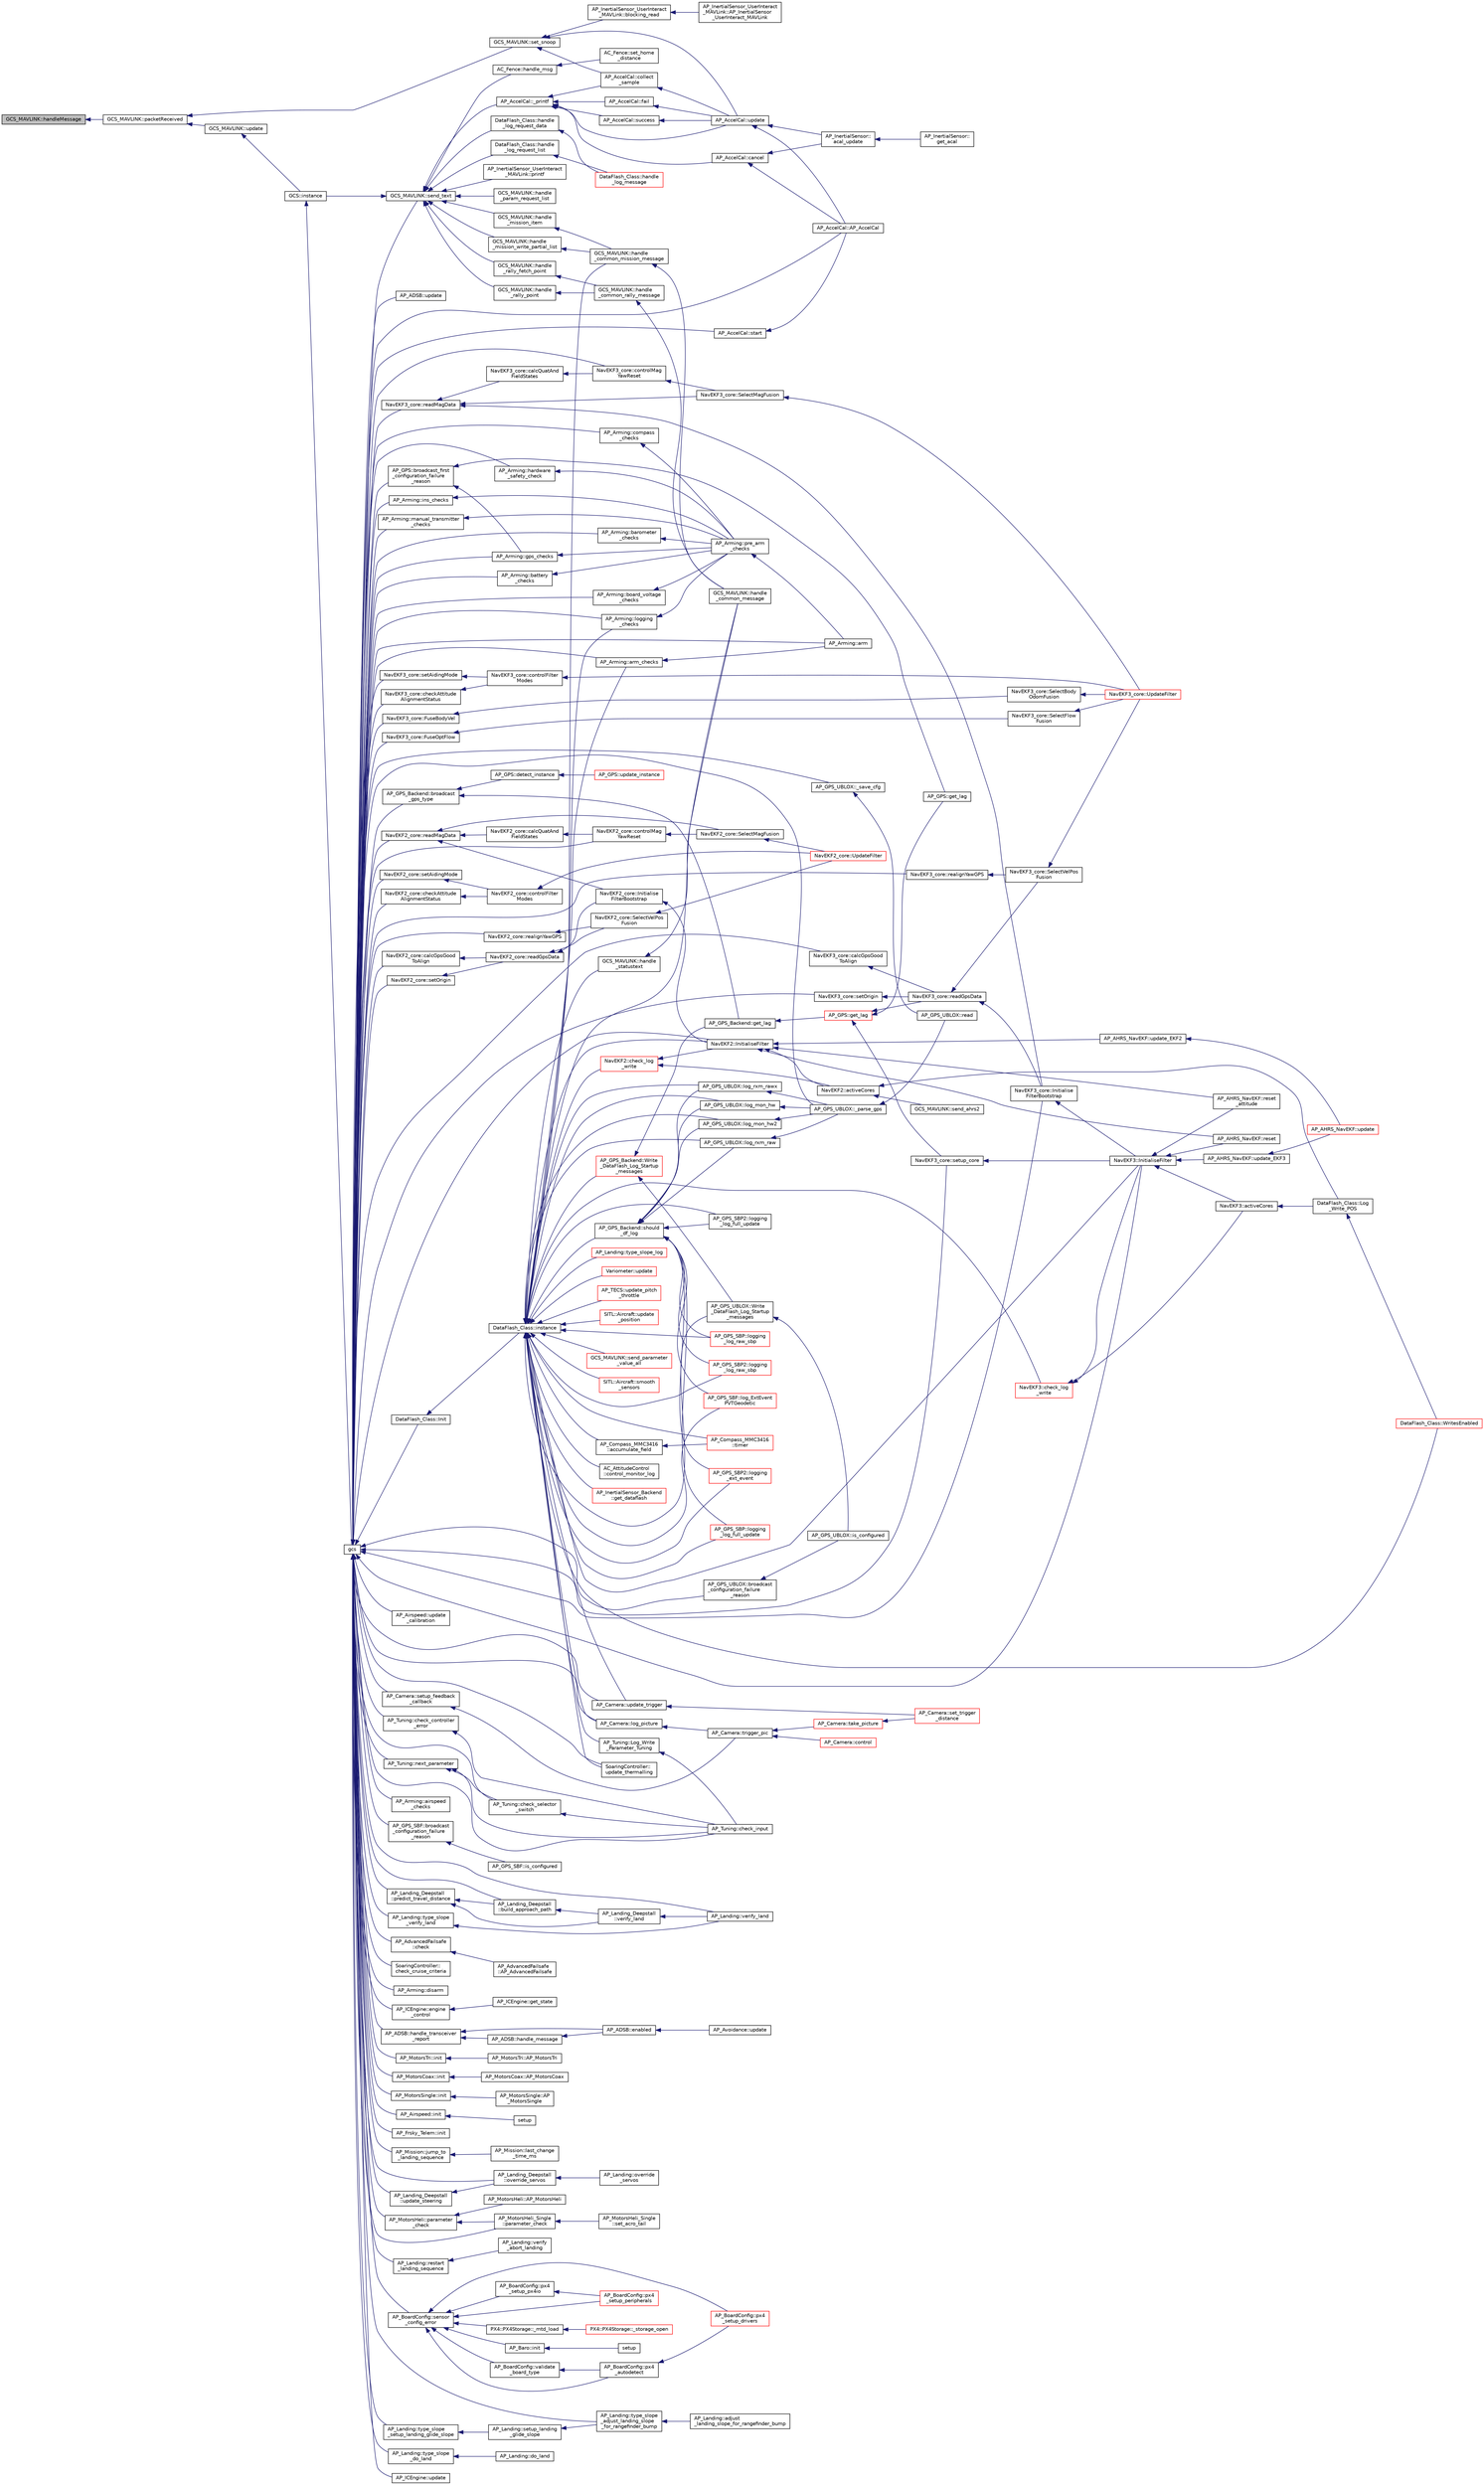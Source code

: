 digraph "GCS_MAVLINK::handleMessage"
{
 // INTERACTIVE_SVG=YES
  edge [fontname="Helvetica",fontsize="10",labelfontname="Helvetica",labelfontsize="10"];
  node [fontname="Helvetica",fontsize="10",shape=record];
  rankdir="LR";
  Node1 [label="GCS_MAVLINK::handleMessage",height=0.2,width=0.4,color="black", fillcolor="grey75", style="filled", fontcolor="black"];
  Node1 -> Node2 [dir="back",color="midnightblue",fontsize="10",style="solid",fontname="Helvetica"];
  Node2 [label="GCS_MAVLINK::packetReceived",height=0.2,width=0.4,color="black", fillcolor="white", style="filled",URL="$structGCS__MAVLINK.html#aabf8eb6ddc5987a67d80ba3100531b25"];
  Node2 -> Node3 [dir="back",color="midnightblue",fontsize="10",style="solid",fontname="Helvetica"];
  Node3 [label="GCS_MAVLINK::set_snoop",height=0.2,width=0.4,color="black", fillcolor="white", style="filled",URL="$structGCS__MAVLINK.html#a34892e32f5d039c3b977b3798d959645"];
  Node3 -> Node4 [dir="back",color="midnightblue",fontsize="10",style="solid",fontname="Helvetica"];
  Node4 [label="AP_AccelCal::update",height=0.2,width=0.4,color="black", fillcolor="white", style="filled",URL="$classAP__AccelCal.html#a5a2c8a471866eff24b340cc9680f9868"];
  Node4 -> Node5 [dir="back",color="midnightblue",fontsize="10",style="solid",fontname="Helvetica"];
  Node5 [label="AP_InertialSensor::\lacal_update",height=0.2,width=0.4,color="black", fillcolor="white", style="filled",URL="$classAP__InertialSensor.html#a9ca5d711a97f4c33fe6a7c31b1329761"];
  Node5 -> Node6 [dir="back",color="midnightblue",fontsize="10",style="solid",fontname="Helvetica"];
  Node6 [label="AP_InertialSensor::\lget_acal",height=0.2,width=0.4,color="black", fillcolor="white", style="filled",URL="$classAP__InertialSensor.html#ab7992b2d70b268a86ad4354531ae464d"];
  Node4 -> Node7 [dir="back",color="midnightblue",fontsize="10",style="solid",fontname="Helvetica"];
  Node7 [label="AP_AccelCal::AP_AccelCal",height=0.2,width=0.4,color="black", fillcolor="white", style="filled",URL="$classAP__AccelCal.html#a04edd404ef14de6e6106e02f3746afeb"];
  Node3 -> Node8 [dir="back",color="midnightblue",fontsize="10",style="solid",fontname="Helvetica"];
  Node8 [label="AP_AccelCal::collect\l_sample",height=0.2,width=0.4,color="black", fillcolor="white", style="filled",URL="$classAP__AccelCal.html#a82a377b367cf5ce28a8631005cfabb7f"];
  Node8 -> Node4 [dir="back",color="midnightblue",fontsize="10",style="solid",fontname="Helvetica"];
  Node3 -> Node9 [dir="back",color="midnightblue",fontsize="10",style="solid",fontname="Helvetica"];
  Node9 [label="AP_InertialSensor_UserInteract\l_MAVLink::blocking_read",height=0.2,width=0.4,color="black", fillcolor="white", style="filled",URL="$classAP__InertialSensor__UserInteract__MAVLink.html#a48aca70929432691988f04da6a6797e9"];
  Node9 -> Node10 [dir="back",color="midnightblue",fontsize="10",style="solid",fontname="Helvetica"];
  Node10 [label="AP_InertialSensor_UserInteract\l_MAVLink::AP_InertialSensor\l_UserInteract_MAVLink",height=0.2,width=0.4,color="black", fillcolor="white", style="filled",URL="$classAP__InertialSensor__UserInteract__MAVLink.html#ae235eeabe02f29f04a8876cbb1a10161"];
  Node2 -> Node11 [dir="back",color="midnightblue",fontsize="10",style="solid",fontname="Helvetica"];
  Node11 [label="GCS_MAVLINK::update",height=0.2,width=0.4,color="black", fillcolor="white", style="filled",URL="$structGCS__MAVLINK.html#aafd0957768c4f81022b1f173c561b42d"];
  Node11 -> Node12 [dir="back",color="midnightblue",fontsize="10",style="solid",fontname="Helvetica"];
  Node12 [label="GCS::instance",height=0.2,width=0.4,color="black", fillcolor="white", style="filled",URL="$classGCS.html#ae4cc34bdfabd2de4587d3553e6b4582d"];
  Node12 -> Node13 [dir="back",color="midnightblue",fontsize="10",style="solid",fontname="Helvetica"];
  Node13 [label="gcs",height=0.2,width=0.4,color="black", fillcolor="white", style="filled",URL="$GCS__Common_8cpp.html#a1d3cc361b864ddf64a44c12ab3bd044e"];
  Node13 -> Node14 [dir="back",color="midnightblue",fontsize="10",style="solid",fontname="Helvetica"];
  Node14 [label="AP_GPS_UBLOX::_parse_gps",height=0.2,width=0.4,color="black", fillcolor="white", style="filled",URL="$classAP__GPS__UBLOX.html#a16ae8ab4b0babfbc2245beb0a438ec33"];
  Node14 -> Node15 [dir="back",color="midnightblue",fontsize="10",style="solid",fontname="Helvetica"];
  Node15 [label="AP_GPS_UBLOX::read",height=0.2,width=0.4,color="black", fillcolor="white", style="filled",URL="$classAP__GPS__UBLOX.html#a09825f5ca37ee9bdb5e0939a4073a84e"];
  Node13 -> Node16 [dir="back",color="midnightblue",fontsize="10",style="solid",fontname="Helvetica"];
  Node16 [label="AP_GPS_UBLOX::_save_cfg",height=0.2,width=0.4,color="black", fillcolor="white", style="filled",URL="$classAP__GPS__UBLOX.html#a735f714c51ff36ab8e5fa4cf266627ab"];
  Node16 -> Node15 [dir="back",color="midnightblue",fontsize="10",style="solid",fontname="Helvetica"];
  Node13 -> Node17 [dir="back",color="midnightblue",fontsize="10",style="solid",fontname="Helvetica"];
  Node17 [label="AP_Arming::airspeed\l_checks",height=0.2,width=0.4,color="black", fillcolor="white", style="filled",URL="$classAP__Arming.html#a2b7ca6e3c7517feca088b28d45f2fc61"];
  Node13 -> Node7 [dir="back",color="midnightblue",fontsize="10",style="solid",fontname="Helvetica"];
  Node13 -> Node18 [dir="back",color="midnightblue",fontsize="10",style="solid",fontname="Helvetica"];
  Node18 [label="AP_Arming::arm",height=0.2,width=0.4,color="black", fillcolor="white", style="filled",URL="$classAP__Arming.html#a47b859d9929a736df2f08a1cad03efcb"];
  Node13 -> Node19 [dir="back",color="midnightblue",fontsize="10",style="solid",fontname="Helvetica"];
  Node19 [label="AP_Arming::arm_checks",height=0.2,width=0.4,color="black", fillcolor="white", style="filled",URL="$classAP__Arming.html#ab2f0095af9b74996b11006d85fc137ed"];
  Node19 -> Node18 [dir="back",color="midnightblue",fontsize="10",style="solid",fontname="Helvetica"];
  Node13 -> Node20 [dir="back",color="midnightblue",fontsize="10",style="solid",fontname="Helvetica"];
  Node20 [label="AP_Arming::barometer\l_checks",height=0.2,width=0.4,color="black", fillcolor="white", style="filled",URL="$classAP__Arming.html#af6f4e5ed936ada30378367cda0ad7710"];
  Node20 -> Node21 [dir="back",color="midnightblue",fontsize="10",style="solid",fontname="Helvetica"];
  Node21 [label="AP_Arming::pre_arm\l_checks",height=0.2,width=0.4,color="black", fillcolor="white", style="filled",URL="$classAP__Arming.html#a73c03baf7f22b7124a2ac9e9286a850a"];
  Node21 -> Node18 [dir="back",color="midnightblue",fontsize="10",style="solid",fontname="Helvetica"];
  Node13 -> Node22 [dir="back",color="midnightblue",fontsize="10",style="solid",fontname="Helvetica"];
  Node22 [label="AP_Arming::battery\l_checks",height=0.2,width=0.4,color="black", fillcolor="white", style="filled",URL="$classAP__Arming.html#a03bd378dc54cf6f8624cac6c2e59aa79"];
  Node22 -> Node21 [dir="back",color="midnightblue",fontsize="10",style="solid",fontname="Helvetica"];
  Node13 -> Node23 [dir="back",color="midnightblue",fontsize="10",style="solid",fontname="Helvetica"];
  Node23 [label="AP_Arming::board_voltage\l_checks",height=0.2,width=0.4,color="black", fillcolor="white", style="filled",URL="$classAP__Arming.html#a3a7732a0c5ed5b5ccbb97e72c2a6587c"];
  Node23 -> Node21 [dir="back",color="midnightblue",fontsize="10",style="solid",fontname="Helvetica"];
  Node13 -> Node24 [dir="back",color="midnightblue",fontsize="10",style="solid",fontname="Helvetica"];
  Node24 [label="AP_GPS_SBF::broadcast\l_configuration_failure\l_reason",height=0.2,width=0.4,color="black", fillcolor="white", style="filled",URL="$classAP__GPS__SBF.html#a3afd5ceacd87462981cc290fd3dcc66d"];
  Node24 -> Node25 [dir="back",color="midnightblue",fontsize="10",style="solid",fontname="Helvetica"];
  Node25 [label="AP_GPS_SBF::is_configured",height=0.2,width=0.4,color="black", fillcolor="white", style="filled",URL="$classAP__GPS__SBF.html#a6efa60b7831d8b60ebee050d2d37842d"];
  Node13 -> Node26 [dir="back",color="midnightblue",fontsize="10",style="solid",fontname="Helvetica"];
  Node26 [label="AP_GPS_UBLOX::broadcast\l_configuration_failure\l_reason",height=0.2,width=0.4,color="black", fillcolor="white", style="filled",URL="$classAP__GPS__UBLOX.html#a63fbd7a6bd3cac3ce3072a4713a0d1bc"];
  Node26 -> Node27 [dir="back",color="midnightblue",fontsize="10",style="solid",fontname="Helvetica"];
  Node27 [label="AP_GPS_UBLOX::is_configured",height=0.2,width=0.4,color="black", fillcolor="white", style="filled",URL="$classAP__GPS__UBLOX.html#a58f67b3059c4ba8892d12ae9139f077d"];
  Node13 -> Node28 [dir="back",color="midnightblue",fontsize="10",style="solid",fontname="Helvetica"];
  Node28 [label="AP_GPS::broadcast_first\l_configuration_failure\l_reason",height=0.2,width=0.4,color="black", fillcolor="white", style="filled",URL="$classAP__GPS.html#a04a660c6aeee0add4d4d6ebac74c2944"];
  Node28 -> Node29 [dir="back",color="midnightblue",fontsize="10",style="solid",fontname="Helvetica"];
  Node29 [label="AP_GPS::get_lag",height=0.2,width=0.4,color="black", fillcolor="white", style="filled",URL="$classAP__GPS.html#a6e74a89971cdb43f9d24e5dd9a36a090"];
  Node28 -> Node30 [dir="back",color="midnightblue",fontsize="10",style="solid",fontname="Helvetica"];
  Node30 [label="AP_Arming::gps_checks",height=0.2,width=0.4,color="black", fillcolor="white", style="filled",URL="$classAP__Arming.html#a3e31fe40e0d7d0e6befd2f82dd6b5a6d"];
  Node30 -> Node21 [dir="back",color="midnightblue",fontsize="10",style="solid",fontname="Helvetica"];
  Node13 -> Node31 [dir="back",color="midnightblue",fontsize="10",style="solid",fontname="Helvetica"];
  Node31 [label="AP_GPS_Backend::broadcast\l_gps_type",height=0.2,width=0.4,color="black", fillcolor="white", style="filled",URL="$classAP__GPS__Backend.html#ae08cc0de134fdba86c629c09dc5c8790"];
  Node31 -> Node32 [dir="back",color="midnightblue",fontsize="10",style="solid",fontname="Helvetica"];
  Node32 [label="AP_GPS::detect_instance",height=0.2,width=0.4,color="black", fillcolor="white", style="filled",URL="$classAP__GPS.html#a4bdd5c70ed358b4147a58c7d09f040dd"];
  Node32 -> Node33 [dir="back",color="midnightblue",fontsize="10",style="solid",fontname="Helvetica"];
  Node33 [label="AP_GPS::update_instance",height=0.2,width=0.4,color="red", fillcolor="white", style="filled",URL="$classAP__GPS.html#a83302e8b52e5d01ae67375b3542eb460"];
  Node31 -> Node34 [dir="back",color="midnightblue",fontsize="10",style="solid",fontname="Helvetica"];
  Node34 [label="AP_GPS_Backend::get_lag",height=0.2,width=0.4,color="black", fillcolor="white", style="filled",URL="$classAP__GPS__Backend.html#aef958d85d2717afc7b1e3af3eaf19291"];
  Node34 -> Node35 [dir="back",color="midnightblue",fontsize="10",style="solid",fontname="Helvetica"];
  Node35 [label="AP_GPS::get_lag",height=0.2,width=0.4,color="red", fillcolor="white", style="filled",URL="$classAP__GPS.html#a4a682466e84404be8ca6f66816fd56a5"];
  Node35 -> Node29 [dir="back",color="midnightblue",fontsize="10",style="solid",fontname="Helvetica"];
  Node35 -> Node36 [dir="back",color="midnightblue",fontsize="10",style="solid",fontname="Helvetica"];
  Node36 [label="NavEKF3_core::readGpsData",height=0.2,width=0.4,color="black", fillcolor="white", style="filled",URL="$classNavEKF3__core.html#ac8dc281034818e5fc9b2207daa2b7c3a"];
  Node36 -> Node37 [dir="back",color="midnightblue",fontsize="10",style="solid",fontname="Helvetica"];
  Node37 [label="NavEKF3_core::Initialise\lFilterBootstrap",height=0.2,width=0.4,color="black", fillcolor="white", style="filled",URL="$classNavEKF3__core.html#aae18ada44b1b7be0d45af03391ef961a"];
  Node37 -> Node38 [dir="back",color="midnightblue",fontsize="10",style="solid",fontname="Helvetica"];
  Node38 [label="NavEKF3::InitialiseFilter",height=0.2,width=0.4,color="black", fillcolor="white", style="filled",URL="$classNavEKF3.html#a07f064fa513fbb6e7188141904f3b5b5"];
  Node38 -> Node39 [dir="back",color="midnightblue",fontsize="10",style="solid",fontname="Helvetica"];
  Node39 [label="AP_AHRS_NavEKF::update_EKF3",height=0.2,width=0.4,color="black", fillcolor="white", style="filled",URL="$classAP__AHRS__NavEKF.html#a324160404f12959e955554f5aed26459"];
  Node39 -> Node40 [dir="back",color="midnightblue",fontsize="10",style="solid",fontname="Helvetica"];
  Node40 [label="AP_AHRS_NavEKF::update",height=0.2,width=0.4,color="red", fillcolor="white", style="filled",URL="$classAP__AHRS__NavEKF.html#ac8111979c5dc37a55b2c50818534ea52"];
  Node38 -> Node41 [dir="back",color="midnightblue",fontsize="10",style="solid",fontname="Helvetica"];
  Node41 [label="AP_AHRS_NavEKF::reset",height=0.2,width=0.4,color="black", fillcolor="white", style="filled",URL="$classAP__AHRS__NavEKF.html#a532ff0df024a4537e5a108c42ba405a7"];
  Node38 -> Node42 [dir="back",color="midnightblue",fontsize="10",style="solid",fontname="Helvetica"];
  Node42 [label="AP_AHRS_NavEKF::reset\l_attitude",height=0.2,width=0.4,color="black", fillcolor="white", style="filled",URL="$classAP__AHRS__NavEKF.html#a9bd3c7f1793a48cd0d736b19fbfaf19a"];
  Node38 -> Node43 [dir="back",color="midnightblue",fontsize="10",style="solid",fontname="Helvetica"];
  Node43 [label="NavEKF3::activeCores",height=0.2,width=0.4,color="black", fillcolor="white", style="filled",URL="$classNavEKF3.html#a3e1f50ad977a17222fcd7a6851b0f2ec"];
  Node43 -> Node44 [dir="back",color="midnightblue",fontsize="10",style="solid",fontname="Helvetica"];
  Node44 [label="DataFlash_Class::Log\l_Write_POS",height=0.2,width=0.4,color="black", fillcolor="white", style="filled",URL="$classDataFlash__Class.html#a46e58faaa53c44516433f6bb7bde4163"];
  Node44 -> Node45 [dir="back",color="midnightblue",fontsize="10",style="solid",fontname="Helvetica"];
  Node45 [label="DataFlash_Class::WritesEnabled",height=0.2,width=0.4,color="red", fillcolor="white", style="filled",URL="$classDataFlash__Class.html#a680528ccef337901407a125439e1f397"];
  Node36 -> Node46 [dir="back",color="midnightblue",fontsize="10",style="solid",fontname="Helvetica"];
  Node46 [label="NavEKF3_core::SelectVelPos\lFusion",height=0.2,width=0.4,color="black", fillcolor="white", style="filled",URL="$classNavEKF3__core.html#a8f4723dabc873f7112948a18b290fb01"];
  Node46 -> Node47 [dir="back",color="midnightblue",fontsize="10",style="solid",fontname="Helvetica"];
  Node47 [label="NavEKF3_core::UpdateFilter",height=0.2,width=0.4,color="red", fillcolor="white", style="filled",URL="$classNavEKF3__core.html#a2a7fae9e0bf2ce6fc2f9b3918dc168d3"];
  Node35 -> Node48 [dir="back",color="midnightblue",fontsize="10",style="solid",fontname="Helvetica"];
  Node48 [label="NavEKF3_core::setup_core",height=0.2,width=0.4,color="black", fillcolor="white", style="filled",URL="$classNavEKF3__core.html#a0b8f47e59f846a862b145edfaa9b7e99"];
  Node48 -> Node38 [dir="back",color="midnightblue",fontsize="10",style="solid",fontname="Helvetica"];
  Node13 -> Node49 [dir="back",color="midnightblue",fontsize="10",style="solid",fontname="Helvetica"];
  Node49 [label="AP_Landing_Deepstall\l::build_approach_path",height=0.2,width=0.4,color="black", fillcolor="white", style="filled",URL="$classAP__Landing__Deepstall.html#a4a72b071a83b10f686db40d93a9ddb7c"];
  Node49 -> Node50 [dir="back",color="midnightblue",fontsize="10",style="solid",fontname="Helvetica"];
  Node50 [label="AP_Landing_Deepstall\l::verify_land",height=0.2,width=0.4,color="black", fillcolor="white", style="filled",URL="$classAP__Landing__Deepstall.html#af3cde793ef57477c3468547de0a8a90f"];
  Node50 -> Node51 [dir="back",color="midnightblue",fontsize="10",style="solid",fontname="Helvetica"];
  Node51 [label="AP_Landing::verify_land",height=0.2,width=0.4,color="black", fillcolor="white", style="filled",URL="$classAP__Landing.html#afdbc34de818b9cb366336c23660fd495"];
  Node13 -> Node52 [dir="back",color="midnightblue",fontsize="10",style="solid",fontname="Helvetica"];
  Node52 [label="NavEKF2_core::calcGpsGood\lToAlign",height=0.2,width=0.4,color="black", fillcolor="white", style="filled",URL="$classNavEKF2__core.html#af17ad10645eedde6134e5988ed2b80b2"];
  Node52 -> Node53 [dir="back",color="midnightblue",fontsize="10",style="solid",fontname="Helvetica"];
  Node53 [label="NavEKF2_core::readGpsData",height=0.2,width=0.4,color="black", fillcolor="white", style="filled",URL="$classNavEKF2__core.html#ae325dba2deac733f1de41c5e7ee4f707"];
  Node53 -> Node54 [dir="back",color="midnightblue",fontsize="10",style="solid",fontname="Helvetica"];
  Node54 [label="NavEKF2_core::Initialise\lFilterBootstrap",height=0.2,width=0.4,color="black", fillcolor="white", style="filled",URL="$classNavEKF2__core.html#a4a06ae47c3edebdecd2b179a0567f00b"];
  Node54 -> Node55 [dir="back",color="midnightblue",fontsize="10",style="solid",fontname="Helvetica"];
  Node55 [label="NavEKF2::InitialiseFilter",height=0.2,width=0.4,color="black", fillcolor="white", style="filled",URL="$classNavEKF2.html#a9c447b8d84abf2dfc845ddbbbad46a2b"];
  Node55 -> Node56 [dir="back",color="midnightblue",fontsize="10",style="solid",fontname="Helvetica"];
  Node56 [label="AP_AHRS_NavEKF::update_EKF2",height=0.2,width=0.4,color="black", fillcolor="white", style="filled",URL="$classAP__AHRS__NavEKF.html#a0187c6d3d4348b002a204c05d3e94b07"];
  Node56 -> Node40 [dir="back",color="midnightblue",fontsize="10",style="solid",fontname="Helvetica"];
  Node55 -> Node41 [dir="back",color="midnightblue",fontsize="10",style="solid",fontname="Helvetica"];
  Node55 -> Node42 [dir="back",color="midnightblue",fontsize="10",style="solid",fontname="Helvetica"];
  Node55 -> Node57 [dir="back",color="midnightblue",fontsize="10",style="solid",fontname="Helvetica"];
  Node57 [label="NavEKF2::activeCores",height=0.2,width=0.4,color="black", fillcolor="white", style="filled",URL="$classNavEKF2.html#ab18af2714c15fcf190493c01e2a28c73"];
  Node57 -> Node44 [dir="back",color="midnightblue",fontsize="10",style="solid",fontname="Helvetica"];
  Node57 -> Node58 [dir="back",color="midnightblue",fontsize="10",style="solid",fontname="Helvetica"];
  Node58 [label="GCS_MAVLINK::send_ahrs2",height=0.2,width=0.4,color="black", fillcolor="white", style="filled",URL="$structGCS__MAVLINK.html#a558ba3447048b78cb9dde460053e2741"];
  Node53 -> Node59 [dir="back",color="midnightblue",fontsize="10",style="solid",fontname="Helvetica"];
  Node59 [label="NavEKF2_core::SelectVelPos\lFusion",height=0.2,width=0.4,color="black", fillcolor="white", style="filled",URL="$classNavEKF2__core.html#aff31047fa71772bca7ce574617ede0f6"];
  Node59 -> Node60 [dir="back",color="midnightblue",fontsize="10",style="solid",fontname="Helvetica"];
  Node60 [label="NavEKF2_core::UpdateFilter",height=0.2,width=0.4,color="red", fillcolor="white", style="filled",URL="$classNavEKF2__core.html#a5f5c815cbd5ebba30d731f89f87726c3"];
  Node13 -> Node61 [dir="back",color="midnightblue",fontsize="10",style="solid",fontname="Helvetica"];
  Node61 [label="NavEKF3_core::calcGpsGood\lToAlign",height=0.2,width=0.4,color="black", fillcolor="white", style="filled",URL="$classNavEKF3__core.html#ab712c6228fff3e0413b5bf039755ccaf"];
  Node61 -> Node36 [dir="back",color="midnightblue",fontsize="10",style="solid",fontname="Helvetica"];
  Node13 -> Node62 [dir="back",color="midnightblue",fontsize="10",style="solid",fontname="Helvetica"];
  Node62 [label="AP_AdvancedFailsafe\l::check",height=0.2,width=0.4,color="black", fillcolor="white", style="filled",URL="$classAP__AdvancedFailsafe.html#a017a878d56457eea9bd9a59c07b92190"];
  Node62 -> Node63 [dir="back",color="midnightblue",fontsize="10",style="solid",fontname="Helvetica"];
  Node63 [label="AP_AdvancedFailsafe\l::AP_AdvancedFailsafe",height=0.2,width=0.4,color="black", fillcolor="white", style="filled",URL="$classAP__AdvancedFailsafe.html#a39be1f9cf2fd71b852e60314e24a5014"];
  Node13 -> Node64 [dir="back",color="midnightblue",fontsize="10",style="solid",fontname="Helvetica"];
  Node64 [label="AP_Tuning::check_controller\l_error",height=0.2,width=0.4,color="black", fillcolor="white", style="filled",URL="$classAP__Tuning.html#a2edf7f8bc74c25be438ec7ceacbe9267"];
  Node64 -> Node65 [dir="back",color="midnightblue",fontsize="10",style="solid",fontname="Helvetica"];
  Node65 [label="AP_Tuning::check_input",height=0.2,width=0.4,color="black", fillcolor="white", style="filled",URL="$classAP__Tuning.html#a26bf8c5e3711e547ce95654ca285fecb"];
  Node13 -> Node66 [dir="back",color="midnightblue",fontsize="10",style="solid",fontname="Helvetica"];
  Node66 [label="SoaringController::\lcheck_cruise_criteria",height=0.2,width=0.4,color="black", fillcolor="white", style="filled",URL="$classSoaringController.html#a67d3126fd2b67b567a8aac3998948170"];
  Node13 -> Node65 [dir="back",color="midnightblue",fontsize="10",style="solid",fontname="Helvetica"];
  Node13 -> Node67 [dir="back",color="midnightblue",fontsize="10",style="solid",fontname="Helvetica"];
  Node67 [label="AP_Tuning::check_selector\l_switch",height=0.2,width=0.4,color="black", fillcolor="white", style="filled",URL="$classAP__Tuning.html#a2c322bf5acb10cb09aee89436abf4e04"];
  Node67 -> Node65 [dir="back",color="midnightblue",fontsize="10",style="solid",fontname="Helvetica"];
  Node13 -> Node68 [dir="back",color="midnightblue",fontsize="10",style="solid",fontname="Helvetica"];
  Node68 [label="NavEKF2_core::checkAttitude\lAlignmentStatus",height=0.2,width=0.4,color="black", fillcolor="white", style="filled",URL="$classNavEKF2__core.html#aeae0381fbcdde23ea1a58f929d0aeafb"];
  Node68 -> Node69 [dir="back",color="midnightblue",fontsize="10",style="solid",fontname="Helvetica"];
  Node69 [label="NavEKF2_core::controlFilter\lModes",height=0.2,width=0.4,color="black", fillcolor="white", style="filled",URL="$classNavEKF2__core.html#a9c41b138c335540f4cc51c4b3fff9b9f"];
  Node69 -> Node60 [dir="back",color="midnightblue",fontsize="10",style="solid",fontname="Helvetica"];
  Node13 -> Node70 [dir="back",color="midnightblue",fontsize="10",style="solid",fontname="Helvetica"];
  Node70 [label="NavEKF3_core::checkAttitude\lAlignmentStatus",height=0.2,width=0.4,color="black", fillcolor="white", style="filled",URL="$classNavEKF3__core.html#a7ccaa712cd813dd23e6cb1a438be83ae"];
  Node70 -> Node71 [dir="back",color="midnightblue",fontsize="10",style="solid",fontname="Helvetica"];
  Node71 [label="NavEKF3_core::controlFilter\lModes",height=0.2,width=0.4,color="black", fillcolor="white", style="filled",URL="$classNavEKF3__core.html#a95c6e08d506573f77311f547a0d97fd2"];
  Node71 -> Node47 [dir="back",color="midnightblue",fontsize="10",style="solid",fontname="Helvetica"];
  Node13 -> Node72 [dir="back",color="midnightblue",fontsize="10",style="solid",fontname="Helvetica"];
  Node72 [label="AP_Arming::compass\l_checks",height=0.2,width=0.4,color="black", fillcolor="white", style="filled",URL="$classAP__Arming.html#a24332b3f5e2e233914bce12e69ae9564"];
  Node72 -> Node21 [dir="back",color="midnightblue",fontsize="10",style="solid",fontname="Helvetica"];
  Node13 -> Node73 [dir="back",color="midnightblue",fontsize="10",style="solid",fontname="Helvetica"];
  Node73 [label="NavEKF2_core::controlMag\lYawReset",height=0.2,width=0.4,color="black", fillcolor="white", style="filled",URL="$classNavEKF2__core.html#a3989e564224adfa26b0e32a5a03aca10"];
  Node73 -> Node74 [dir="back",color="midnightblue",fontsize="10",style="solid",fontname="Helvetica"];
  Node74 [label="NavEKF2_core::SelectMagFusion",height=0.2,width=0.4,color="black", fillcolor="white", style="filled",URL="$classNavEKF2__core.html#aa0f6cd840e93e0233f056c88ce45ef85"];
  Node74 -> Node60 [dir="back",color="midnightblue",fontsize="10",style="solid",fontname="Helvetica"];
  Node13 -> Node75 [dir="back",color="midnightblue",fontsize="10",style="solid",fontname="Helvetica"];
  Node75 [label="NavEKF3_core::controlMag\lYawReset",height=0.2,width=0.4,color="black", fillcolor="white", style="filled",URL="$classNavEKF3__core.html#ae050fc8e6c45d5134f8cba8dabc719e8"];
  Node75 -> Node76 [dir="back",color="midnightblue",fontsize="10",style="solid",fontname="Helvetica"];
  Node76 [label="NavEKF3_core::SelectMagFusion",height=0.2,width=0.4,color="black", fillcolor="white", style="filled",URL="$classNavEKF3__core.html#a800d407d377e6532d563c68cc3c731d8"];
  Node76 -> Node47 [dir="back",color="midnightblue",fontsize="10",style="solid",fontname="Helvetica"];
  Node13 -> Node77 [dir="back",color="midnightblue",fontsize="10",style="solid",fontname="Helvetica"];
  Node77 [label="AP_Arming::disarm",height=0.2,width=0.4,color="black", fillcolor="white", style="filled",URL="$classAP__Arming.html#a1cd502992feb63526f3e2942576d4c03"];
  Node13 -> Node78 [dir="back",color="midnightblue",fontsize="10",style="solid",fontname="Helvetica"];
  Node78 [label="AP_ICEngine::engine\l_control",height=0.2,width=0.4,color="black", fillcolor="white", style="filled",URL="$classAP__ICEngine.html#a7ff9bcb99673c2fdd18f017902759fdc"];
  Node78 -> Node79 [dir="back",color="midnightblue",fontsize="10",style="solid",fontname="Helvetica"];
  Node79 [label="AP_ICEngine::get_state",height=0.2,width=0.4,color="black", fillcolor="white", style="filled",URL="$classAP__ICEngine.html#a8f16fbca2b8c8ecd7b0c4b25e75b780c"];
  Node13 -> Node80 [dir="back",color="midnightblue",fontsize="10",style="solid",fontname="Helvetica"];
  Node80 [label="NavEKF3_core::FuseBodyVel",height=0.2,width=0.4,color="black", fillcolor="white", style="filled",URL="$classNavEKF3__core.html#ac3a112101b27d4efd4d9f9cb7904268f"];
  Node80 -> Node81 [dir="back",color="midnightblue",fontsize="10",style="solid",fontname="Helvetica"];
  Node81 [label="NavEKF3_core::SelectBody\lOdomFusion",height=0.2,width=0.4,color="black", fillcolor="white", style="filled",URL="$classNavEKF3__core.html#a3428bb1101c7d29ed20a768b39e234a1"];
  Node81 -> Node47 [dir="back",color="midnightblue",fontsize="10",style="solid",fontname="Helvetica"];
  Node13 -> Node82 [dir="back",color="midnightblue",fontsize="10",style="solid",fontname="Helvetica"];
  Node82 [label="NavEKF3_core::FuseOptFlow",height=0.2,width=0.4,color="black", fillcolor="white", style="filled",URL="$classNavEKF3__core.html#a54648c765fad2d34d1de4453beb07f01"];
  Node82 -> Node83 [dir="back",color="midnightblue",fontsize="10",style="solid",fontname="Helvetica"];
  Node83 [label="NavEKF3_core::SelectFlow\lFusion",height=0.2,width=0.4,color="black", fillcolor="white", style="filled",URL="$classNavEKF3__core.html#a39734940646764850a021495895c7beb"];
  Node83 -> Node47 [dir="back",color="midnightblue",fontsize="10",style="solid",fontname="Helvetica"];
  Node13 -> Node30 [dir="back",color="midnightblue",fontsize="10",style="solid",fontname="Helvetica"];
  Node13 -> Node84 [dir="back",color="midnightblue",fontsize="10",style="solid",fontname="Helvetica"];
  Node84 [label="AP_ADSB::handle_transceiver\l_report",height=0.2,width=0.4,color="black", fillcolor="white", style="filled",URL="$classAP__ADSB.html#a3e100c93ec641fc04cbf8b0472a482f2"];
  Node84 -> Node85 [dir="back",color="midnightblue",fontsize="10",style="solid",fontname="Helvetica"];
  Node85 [label="AP_ADSB::enabled",height=0.2,width=0.4,color="black", fillcolor="white", style="filled",URL="$classAP__ADSB.html#af26aa027b7f46c7bc4c6df02e2b383d8"];
  Node85 -> Node86 [dir="back",color="midnightblue",fontsize="10",style="solid",fontname="Helvetica"];
  Node86 [label="AP_Avoidance::update",height=0.2,width=0.4,color="black", fillcolor="white", style="filled",URL="$classAP__Avoidance.html#a37059296c298d5f6d9a5fb11bab4d329"];
  Node84 -> Node87 [dir="back",color="midnightblue",fontsize="10",style="solid",fontname="Helvetica"];
  Node87 [label="AP_ADSB::handle_message",height=0.2,width=0.4,color="black", fillcolor="white", style="filled",URL="$classAP__ADSB.html#add2ce2f5a7bb949117e97164712f814e"];
  Node87 -> Node85 [dir="back",color="midnightblue",fontsize="10",style="solid",fontname="Helvetica"];
  Node13 -> Node88 [dir="back",color="midnightblue",fontsize="10",style="solid",fontname="Helvetica"];
  Node88 [label="AP_Arming::hardware\l_safety_check",height=0.2,width=0.4,color="black", fillcolor="white", style="filled",URL="$classAP__Arming.html#a66dd88cc4605d1c91c655b2959274b5c"];
  Node88 -> Node21 [dir="back",color="midnightblue",fontsize="10",style="solid",fontname="Helvetica"];
  Node13 -> Node89 [dir="back",color="midnightblue",fontsize="10",style="solid",fontname="Helvetica"];
  Node89 [label="AP_MotorsTri::init",height=0.2,width=0.4,color="black", fillcolor="white", style="filled",URL="$classAP__MotorsTri.html#ab3d9289eccb10b59908b71f5d6deef12"];
  Node89 -> Node90 [dir="back",color="midnightblue",fontsize="10",style="solid",fontname="Helvetica"];
  Node90 [label="AP_MotorsTri::AP_MotorsTri",height=0.2,width=0.4,color="black", fillcolor="white", style="filled",URL="$classAP__MotorsTri.html#a282f48b7e788fbbe5ae835a00937cb02",tooltip="Constructor. "];
  Node13 -> Node91 [dir="back",color="midnightblue",fontsize="10",style="solid",fontname="Helvetica"];
  Node91 [label="AP_MotorsCoax::init",height=0.2,width=0.4,color="black", fillcolor="white", style="filled",URL="$classAP__MotorsCoax.html#a608e8b345514d5dc776e9127340c16ce"];
  Node91 -> Node92 [dir="back",color="midnightblue",fontsize="10",style="solid",fontname="Helvetica"];
  Node92 [label="AP_MotorsCoax::AP_MotorsCoax",height=0.2,width=0.4,color="black", fillcolor="white", style="filled",URL="$classAP__MotorsCoax.html#a9f2013067a9ad3699bad4bd7ec4fba55",tooltip="Constructor. "];
  Node13 -> Node93 [dir="back",color="midnightblue",fontsize="10",style="solid",fontname="Helvetica"];
  Node93 [label="AP_MotorsSingle::init",height=0.2,width=0.4,color="black", fillcolor="white", style="filled",URL="$classAP__MotorsSingle.html#a23f9e9dec626aa810d730065eabadbf3"];
  Node93 -> Node94 [dir="back",color="midnightblue",fontsize="10",style="solid",fontname="Helvetica"];
  Node94 [label="AP_MotorsSingle::AP\l_MotorsSingle",height=0.2,width=0.4,color="black", fillcolor="white", style="filled",URL="$classAP__MotorsSingle.html#a93eade83957680ac6f0b01fadc8fbbfa",tooltip="Constructor. "];
  Node13 -> Node95 [dir="back",color="midnightblue",fontsize="10",style="solid",fontname="Helvetica"];
  Node95 [label="AP_Airspeed::init",height=0.2,width=0.4,color="black", fillcolor="white", style="filled",URL="$classAP__Airspeed.html#a7499575104f24c6502e1148c353d9637"];
  Node95 -> Node96 [dir="back",color="midnightblue",fontsize="10",style="solid",fontname="Helvetica"];
  Node96 [label="setup",height=0.2,width=0.4,color="black", fillcolor="white", style="filled",URL="$Airspeed_8cpp.html#a4fc01d736fe50cf5b977f755b675f11d"];
  Node13 -> Node97 [dir="back",color="midnightblue",fontsize="10",style="solid",fontname="Helvetica"];
  Node97 [label="DataFlash_Class::Init",height=0.2,width=0.4,color="black", fillcolor="white", style="filled",URL="$classDataFlash__Class.html#aabebe7ff9db07e2890274fceaa81b063"];
  Node97 -> Node98 [dir="back",color="midnightblue",fontsize="10",style="solid",fontname="Helvetica"];
  Node98 [label="DataFlash_Class::instance",height=0.2,width=0.4,color="black", fillcolor="white", style="filled",URL="$classDataFlash__Class.html#af898b7f68e05b5d2a6eaf53d2c178983"];
  Node98 -> Node99 [dir="back",color="midnightblue",fontsize="10",style="solid",fontname="Helvetica"];
  Node99 [label="AP_Compass_MMC3416\l::accumulate_field",height=0.2,width=0.4,color="black", fillcolor="white", style="filled",URL="$classAP__Compass__MMC3416.html#aa81525e474696e469db55ad9712a1b4f"];
  Node99 -> Node100 [dir="back",color="midnightblue",fontsize="10",style="solid",fontname="Helvetica"];
  Node100 [label="AP_Compass_MMC3416\l::timer",height=0.2,width=0.4,color="red", fillcolor="white", style="filled",URL="$classAP__Compass__MMC3416.html#a8b5b61173af45f3892c51bbeda783190"];
  Node98 -> Node19 [dir="back",color="midnightblue",fontsize="10",style="solid",fontname="Helvetica"];
  Node98 -> Node101 [dir="back",color="midnightblue",fontsize="10",style="solid",fontname="Helvetica"];
  Node101 [label="NavEKF3::check_log\l_write",height=0.2,width=0.4,color="red", fillcolor="white", style="filled",URL="$classNavEKF3.html#afa5a1b626563d35ad95545e8f056214b"];
  Node101 -> Node38 [dir="back",color="midnightblue",fontsize="10",style="solid",fontname="Helvetica"];
  Node101 -> Node43 [dir="back",color="midnightblue",fontsize="10",style="solid",fontname="Helvetica"];
  Node98 -> Node102 [dir="back",color="midnightblue",fontsize="10",style="solid",fontname="Helvetica"];
  Node102 [label="NavEKF2::check_log\l_write",height=0.2,width=0.4,color="red", fillcolor="white", style="filled",URL="$classNavEKF2.html#a124df957952b2cb0c04e4318a173f67a"];
  Node102 -> Node55 [dir="back",color="midnightblue",fontsize="10",style="solid",fontname="Helvetica"];
  Node102 -> Node57 [dir="back",color="midnightblue",fontsize="10",style="solid",fontname="Helvetica"];
  Node98 -> Node103 [dir="back",color="midnightblue",fontsize="10",style="solid",fontname="Helvetica"];
  Node103 [label="AC_AttitudeControl\l::control_monitor_log",height=0.2,width=0.4,color="black", fillcolor="white", style="filled",URL="$classAC__AttitudeControl.html#a24124a33c8cd7a9cd575d0c16a1e2d5b"];
  Node98 -> Node104 [dir="back",color="midnightblue",fontsize="10",style="solid",fontname="Helvetica"];
  Node104 [label="AP_InertialSensor_Backend\l::get_dataflash",height=0.2,width=0.4,color="red", fillcolor="white", style="filled",URL="$classAP__InertialSensor__Backend.html#a6c878a16f5530684e2e1644a374756ca"];
  Node98 -> Node105 [dir="back",color="midnightblue",fontsize="10",style="solid",fontname="Helvetica"];
  Node105 [label="GCS_MAVLINK::handle\l_common_message",height=0.2,width=0.4,color="black", fillcolor="white", style="filled",URL="$structGCS__MAVLINK.html#a13da94a2548ade6552a5250eb3251e89"];
  Node98 -> Node106 [dir="back",color="midnightblue",fontsize="10",style="solid",fontname="Helvetica"];
  Node106 [label="GCS_MAVLINK::handle\l_common_mission_message",height=0.2,width=0.4,color="black", fillcolor="white", style="filled",URL="$structGCS__MAVLINK.html#a00013e2a14c47d88af2638763d82e7d3"];
  Node106 -> Node105 [dir="back",color="midnightblue",fontsize="10",style="solid",fontname="Helvetica"];
  Node98 -> Node107 [dir="back",color="midnightblue",fontsize="10",style="solid",fontname="Helvetica"];
  Node107 [label="GCS_MAVLINK::handle\l_statustext",height=0.2,width=0.4,color="black", fillcolor="white", style="filled",URL="$structGCS__MAVLINK.html#a3e1b87c59be0f67950cce0314ffa4c30"];
  Node107 -> Node105 [dir="back",color="midnightblue",fontsize="10",style="solid",fontname="Helvetica"];
  Node98 -> Node38 [dir="back",color="midnightblue",fontsize="10",style="solid",fontname="Helvetica"];
  Node98 -> Node55 [dir="back",color="midnightblue",fontsize="10",style="solid",fontname="Helvetica"];
  Node98 -> Node108 [dir="back",color="midnightblue",fontsize="10",style="solid",fontname="Helvetica"];
  Node108 [label="AP_GPS_SBF::log_ExtEvent\lPVTGeodetic",height=0.2,width=0.4,color="red", fillcolor="white", style="filled",URL="$classAP__GPS__SBF.html#a029bda686db2bccb2b98f78cf5ea38fe"];
  Node98 -> Node109 [dir="back",color="midnightblue",fontsize="10",style="solid",fontname="Helvetica"];
  Node109 [label="AP_GPS_UBLOX::log_mon_hw",height=0.2,width=0.4,color="black", fillcolor="white", style="filled",URL="$classAP__GPS__UBLOX.html#afaad8ce1ad6c2192e2608e5731789b25"];
  Node109 -> Node14 [dir="back",color="midnightblue",fontsize="10",style="solid",fontname="Helvetica"];
  Node98 -> Node110 [dir="back",color="midnightblue",fontsize="10",style="solid",fontname="Helvetica"];
  Node110 [label="AP_GPS_UBLOX::log_mon_hw2",height=0.2,width=0.4,color="black", fillcolor="white", style="filled",URL="$classAP__GPS__UBLOX.html#aa371c3daa15a309ab65f1522471ff5c2"];
  Node110 -> Node14 [dir="back",color="midnightblue",fontsize="10",style="solid",fontname="Helvetica"];
  Node98 -> Node111 [dir="back",color="midnightblue",fontsize="10",style="solid",fontname="Helvetica"];
  Node111 [label="AP_Camera::log_picture",height=0.2,width=0.4,color="black", fillcolor="white", style="filled",URL="$classAP__Camera.html#ae511c5d9c318c1650f04b4ecb5709112"];
  Node111 -> Node112 [dir="back",color="midnightblue",fontsize="10",style="solid",fontname="Helvetica"];
  Node112 [label="AP_Camera::trigger_pic",height=0.2,width=0.4,color="black", fillcolor="white", style="filled",URL="$classAP__Camera.html#a912338131e4f4ab09eb09139d471b7b3"];
  Node112 -> Node113 [dir="back",color="midnightblue",fontsize="10",style="solid",fontname="Helvetica"];
  Node113 [label="AP_Camera::control",height=0.2,width=0.4,color="red", fillcolor="white", style="filled",URL="$classAP__Camera.html#a7c7aa23d1a71db5345bb11899bbb8f31"];
  Node112 -> Node114 [dir="back",color="midnightblue",fontsize="10",style="solid",fontname="Helvetica"];
  Node114 [label="AP_Camera::take_picture",height=0.2,width=0.4,color="red", fillcolor="white", style="filled",URL="$classAP__Camera.html#a5d7170c290ba358aab4e79e8e79bbb70"];
  Node114 -> Node115 [dir="back",color="midnightblue",fontsize="10",style="solid",fontname="Helvetica"];
  Node115 [label="AP_Camera::set_trigger\l_distance",height=0.2,width=0.4,color="red", fillcolor="white", style="filled",URL="$classAP__Camera.html#a4a39e7eb5e1df8b95ef260b0638c6fc7"];
  Node98 -> Node116 [dir="back",color="midnightblue",fontsize="10",style="solid",fontname="Helvetica"];
  Node116 [label="AP_GPS_UBLOX::log_rxm_raw",height=0.2,width=0.4,color="black", fillcolor="white", style="filled",URL="$classAP__GPS__UBLOX.html#a599fc077195cbe106d1da825688b1440"];
  Node116 -> Node14 [dir="back",color="midnightblue",fontsize="10",style="solid",fontname="Helvetica"];
  Node98 -> Node117 [dir="back",color="midnightblue",fontsize="10",style="solid",fontname="Helvetica"];
  Node117 [label="AP_GPS_UBLOX::log_rxm_rawx",height=0.2,width=0.4,color="black", fillcolor="white", style="filled",URL="$classAP__GPS__UBLOX.html#a3974f2089cb33bed89e19cfe3c7521f8"];
  Node117 -> Node14 [dir="back",color="midnightblue",fontsize="10",style="solid",fontname="Helvetica"];
  Node98 -> Node118 [dir="back",color="midnightblue",fontsize="10",style="solid",fontname="Helvetica"];
  Node118 [label="AP_Tuning::Log_Write\l_Parameter_Tuning",height=0.2,width=0.4,color="black", fillcolor="white", style="filled",URL="$classAP__Tuning.html#abc35074ce5f7c46fbbc644d80c3dc15a"];
  Node118 -> Node65 [dir="back",color="midnightblue",fontsize="10",style="solid",fontname="Helvetica"];
  Node98 -> Node119 [dir="back",color="midnightblue",fontsize="10",style="solid",fontname="Helvetica"];
  Node119 [label="AP_Arming::logging\l_checks",height=0.2,width=0.4,color="black", fillcolor="white", style="filled",URL="$classAP__Arming.html#a42b683a689bf706a186653bcf3c1d442"];
  Node119 -> Node21 [dir="back",color="midnightblue",fontsize="10",style="solid",fontname="Helvetica"];
  Node98 -> Node120 [dir="back",color="midnightblue",fontsize="10",style="solid",fontname="Helvetica"];
  Node120 [label="AP_GPS_SBP2::logging\l_ext_event",height=0.2,width=0.4,color="red", fillcolor="white", style="filled",URL="$classAP__GPS__SBP2.html#ae8c7f53ee8183d7f0b915e9b5a494ae6"];
  Node98 -> Node121 [dir="back",color="midnightblue",fontsize="10",style="solid",fontname="Helvetica"];
  Node121 [label="AP_GPS_SBP::logging\l_log_full_update",height=0.2,width=0.4,color="red", fillcolor="white", style="filled",URL="$classAP__GPS__SBP.html#af5d2846c5c8368ab5d6d9456f78cb04d"];
  Node98 -> Node122 [dir="back",color="midnightblue",fontsize="10",style="solid",fontname="Helvetica"];
  Node122 [label="AP_GPS_SBP2::logging\l_log_full_update",height=0.2,width=0.4,color="black", fillcolor="white", style="filled",URL="$classAP__GPS__SBP2.html#adc254567a151ff0db903b861319f0d56"];
  Node98 -> Node123 [dir="back",color="midnightblue",fontsize="10",style="solid",fontname="Helvetica"];
  Node123 [label="AP_GPS_SBP::logging\l_log_raw_sbp",height=0.2,width=0.4,color="red", fillcolor="white", style="filled",URL="$classAP__GPS__SBP.html#a03c2f3629f94e7b6df5989cc33d9d59a"];
  Node98 -> Node124 [dir="back",color="midnightblue",fontsize="10",style="solid",fontname="Helvetica"];
  Node124 [label="AP_GPS_SBP2::logging\l_log_raw_sbp",height=0.2,width=0.4,color="red", fillcolor="white", style="filled",URL="$classAP__GPS__SBP2.html#af58239a6684265d3fde51012411d110c"];
  Node98 -> Node125 [dir="back",color="midnightblue",fontsize="10",style="solid",fontname="Helvetica"];
  Node125 [label="GCS_MAVLINK::send_parameter\l_value_all",height=0.2,width=0.4,color="red", fillcolor="white", style="filled",URL="$structGCS__MAVLINK.html#a1b0f7429c8fb152e17cd5fc0ff0d9267"];
  Node98 -> Node126 [dir="back",color="midnightblue",fontsize="10",style="solid",fontname="Helvetica"];
  Node126 [label="AP_GPS_Backend::should\l_df_log",height=0.2,width=0.4,color="black", fillcolor="white", style="filled",URL="$classAP__GPS__Backend.html#a78d22fd7b536578b4b444c4ac63d2fda"];
  Node126 -> Node108 [dir="back",color="midnightblue",fontsize="10",style="solid",fontname="Helvetica"];
  Node126 -> Node109 [dir="back",color="midnightblue",fontsize="10",style="solid",fontname="Helvetica"];
  Node126 -> Node110 [dir="back",color="midnightblue",fontsize="10",style="solid",fontname="Helvetica"];
  Node126 -> Node116 [dir="back",color="midnightblue",fontsize="10",style="solid",fontname="Helvetica"];
  Node126 -> Node117 [dir="back",color="midnightblue",fontsize="10",style="solid",fontname="Helvetica"];
  Node126 -> Node120 [dir="back",color="midnightblue",fontsize="10",style="solid",fontname="Helvetica"];
  Node126 -> Node121 [dir="back",color="midnightblue",fontsize="10",style="solid",fontname="Helvetica"];
  Node126 -> Node122 [dir="back",color="midnightblue",fontsize="10",style="solid",fontname="Helvetica"];
  Node126 -> Node123 [dir="back",color="midnightblue",fontsize="10",style="solid",fontname="Helvetica"];
  Node126 -> Node124 [dir="back",color="midnightblue",fontsize="10",style="solid",fontname="Helvetica"];
  Node98 -> Node127 [dir="back",color="midnightblue",fontsize="10",style="solid",fontname="Helvetica"];
  Node127 [label="SITL::Aircraft::smooth\l_sensors",height=0.2,width=0.4,color="red", fillcolor="white", style="filled",URL="$classSITL_1_1Aircraft.html#a8b835df207c22a4d9bc24b14525ce968"];
  Node98 -> Node100 [dir="back",color="midnightblue",fontsize="10",style="solid",fontname="Helvetica"];
  Node98 -> Node128 [dir="back",color="midnightblue",fontsize="10",style="solid",fontname="Helvetica"];
  Node128 [label="AP_Landing::type_slope_log",height=0.2,width=0.4,color="red", fillcolor="white", style="filled",URL="$classAP__Landing.html#ac0b5a7424b989984441d47159f9e691c"];
  Node98 -> Node129 [dir="back",color="midnightblue",fontsize="10",style="solid",fontname="Helvetica"];
  Node129 [label="Variometer::update",height=0.2,width=0.4,color="red", fillcolor="white", style="filled",URL="$classVariometer.html#ae8429634659d6e7f64a64992380e7b2b"];
  Node98 -> Node130 [dir="back",color="midnightblue",fontsize="10",style="solid",fontname="Helvetica"];
  Node130 [label="AP_TECS::update_pitch\l_throttle",height=0.2,width=0.4,color="red", fillcolor="white", style="filled",URL="$classAP__TECS.html#ad9fdee521b36fe15ab8ab06a35717c5a"];
  Node98 -> Node131 [dir="back",color="midnightblue",fontsize="10",style="solid",fontname="Helvetica"];
  Node131 [label="SITL::Aircraft::update\l_position",height=0.2,width=0.4,color="red", fillcolor="white", style="filled",URL="$classSITL_1_1Aircraft.html#a4a72b2c0617cf55b24b062daaae685b9"];
  Node98 -> Node132 [dir="back",color="midnightblue",fontsize="10",style="solid",fontname="Helvetica"];
  Node132 [label="SoaringController::\lupdate_thermalling",height=0.2,width=0.4,color="black", fillcolor="white", style="filled",URL="$classSoaringController.html#abfbc693fd6c93da20fb098aedf6fd596"];
  Node98 -> Node133 [dir="back",color="midnightblue",fontsize="10",style="solid",fontname="Helvetica"];
  Node133 [label="AP_Camera::update_trigger",height=0.2,width=0.4,color="black", fillcolor="white", style="filled",URL="$classAP__Camera.html#a3809f54e2cc95832bb8d5e43451e834f"];
  Node133 -> Node115 [dir="back",color="midnightblue",fontsize="10",style="solid",fontname="Helvetica"];
  Node98 -> Node134 [dir="back",color="midnightblue",fontsize="10",style="solid",fontname="Helvetica"];
  Node134 [label="AP_GPS_Backend::Write\l_DataFlash_Log_Startup\l_messages",height=0.2,width=0.4,color="red", fillcolor="white", style="filled",URL="$classAP__GPS__Backend.html#a40451188361a2919d0061132e07af262"];
  Node134 -> Node34 [dir="back",color="midnightblue",fontsize="10",style="solid",fontname="Helvetica"];
  Node134 -> Node135 [dir="back",color="midnightblue",fontsize="10",style="solid",fontname="Helvetica"];
  Node135 [label="AP_GPS_UBLOX::Write\l_DataFlash_Log_Startup\l_messages",height=0.2,width=0.4,color="black", fillcolor="white", style="filled",URL="$classAP__GPS__UBLOX.html#ad1a1399983bb79c5eb8900f555a825a0"];
  Node135 -> Node27 [dir="back",color="midnightblue",fontsize="10",style="solid",fontname="Helvetica"];
  Node98 -> Node135 [dir="back",color="midnightblue",fontsize="10",style="solid",fontname="Helvetica"];
  Node98 -> Node45 [dir="back",color="midnightblue",fontsize="10",style="solid",fontname="Helvetica"];
  Node13 -> Node136 [dir="back",color="midnightblue",fontsize="10",style="solid",fontname="Helvetica"];
  Node136 [label="AP_Frsky_Telem::init",height=0.2,width=0.4,color="black", fillcolor="white", style="filled",URL="$classAP__Frsky__Telem.html#a85793f92cf5c6c01c6335db43a65579a"];
  Node13 -> Node38 [dir="back",color="midnightblue",fontsize="10",style="solid",fontname="Helvetica"];
  Node13 -> Node55 [dir="back",color="midnightblue",fontsize="10",style="solid",fontname="Helvetica"];
  Node13 -> Node37 [dir="back",color="midnightblue",fontsize="10",style="solid",fontname="Helvetica"];
  Node13 -> Node137 [dir="back",color="midnightblue",fontsize="10",style="solid",fontname="Helvetica"];
  Node137 [label="AP_Arming::ins_checks",height=0.2,width=0.4,color="black", fillcolor="white", style="filled",URL="$classAP__Arming.html#a98bb929393d206413a92adb94d443fc8"];
  Node137 -> Node21 [dir="back",color="midnightblue",fontsize="10",style="solid",fontname="Helvetica"];
  Node13 -> Node138 [dir="back",color="midnightblue",fontsize="10",style="solid",fontname="Helvetica"];
  Node138 [label="AP_Mission::jump_to\l_landing_sequence",height=0.2,width=0.4,color="black", fillcolor="white", style="filled",URL="$classAP__Mission.html#a05baa29469cdd5a9606903a7c6b3f3c1"];
  Node138 -> Node139 [dir="back",color="midnightblue",fontsize="10",style="solid",fontname="Helvetica"];
  Node139 [label="AP_Mission::last_change\l_time_ms",height=0.2,width=0.4,color="black", fillcolor="white", style="filled",URL="$classAP__Mission.html#ad7c38b95e293e4a8304ecf520842e5c7"];
  Node13 -> Node111 [dir="back",color="midnightblue",fontsize="10",style="solid",fontname="Helvetica"];
  Node13 -> Node119 [dir="back",color="midnightblue",fontsize="10",style="solid",fontname="Helvetica"];
  Node13 -> Node140 [dir="back",color="midnightblue",fontsize="10",style="solid",fontname="Helvetica"];
  Node140 [label="AP_Arming::manual_transmitter\l_checks",height=0.2,width=0.4,color="black", fillcolor="white", style="filled",URL="$classAP__Arming.html#aa2db8e16fc960948bf9ddd7fd875bb3b"];
  Node140 -> Node21 [dir="back",color="midnightblue",fontsize="10",style="solid",fontname="Helvetica"];
  Node13 -> Node141 [dir="back",color="midnightblue",fontsize="10",style="solid",fontname="Helvetica"];
  Node141 [label="AP_Tuning::next_parameter",height=0.2,width=0.4,color="black", fillcolor="white", style="filled",URL="$classAP__Tuning.html#a983f0deed9283fcce372f6cc12746b67"];
  Node141 -> Node65 [dir="back",color="midnightblue",fontsize="10",style="solid",fontname="Helvetica"];
  Node141 -> Node67 [dir="back",color="midnightblue",fontsize="10",style="solid",fontname="Helvetica"];
  Node13 -> Node142 [dir="back",color="midnightblue",fontsize="10",style="solid",fontname="Helvetica"];
  Node142 [label="AP_Landing_Deepstall\l::override_servos",height=0.2,width=0.4,color="black", fillcolor="white", style="filled",URL="$classAP__Landing__Deepstall.html#aa518e1d049391f63af62d1374f4ee817"];
  Node142 -> Node143 [dir="back",color="midnightblue",fontsize="10",style="solid",fontname="Helvetica"];
  Node143 [label="AP_Landing::override\l_servos",height=0.2,width=0.4,color="black", fillcolor="white", style="filled",URL="$classAP__Landing.html#ab2d71a947b43a822f9b76a29ac4cf901"];
  Node13 -> Node144 [dir="back",color="midnightblue",fontsize="10",style="solid",fontname="Helvetica"];
  Node144 [label="AP_MotorsHeli::parameter\l_check",height=0.2,width=0.4,color="black", fillcolor="white", style="filled",URL="$classAP__MotorsHeli.html#aa7172580b1d54866a8314e3276fe629f"];
  Node144 -> Node145 [dir="back",color="midnightblue",fontsize="10",style="solid",fontname="Helvetica"];
  Node145 [label="AP_MotorsHeli::AP_MotorsHeli",height=0.2,width=0.4,color="black", fillcolor="white", style="filled",URL="$classAP__MotorsHeli.html#a800343822b4cef4639f4f0a563cb1875",tooltip="Constructor. "];
  Node144 -> Node146 [dir="back",color="midnightblue",fontsize="10",style="solid",fontname="Helvetica"];
  Node146 [label="AP_MotorsHeli_Single\l::parameter_check",height=0.2,width=0.4,color="black", fillcolor="white", style="filled",URL="$classAP__MotorsHeli__Single.html#a3a46691da820ffb3555bcf207127d372"];
  Node146 -> Node147 [dir="back",color="midnightblue",fontsize="10",style="solid",fontname="Helvetica"];
  Node147 [label="AP_MotorsHeli_Single\l::set_acro_tail",height=0.2,width=0.4,color="black", fillcolor="white", style="filled",URL="$classAP__MotorsHeli__Single.html#a190e383774bbdb47389e2a42a4b61fd0"];
  Node13 -> Node146 [dir="back",color="midnightblue",fontsize="10",style="solid",fontname="Helvetica"];
  Node13 -> Node148 [dir="back",color="midnightblue",fontsize="10",style="solid",fontname="Helvetica"];
  Node148 [label="AP_Landing_Deepstall\l::predict_travel_distance",height=0.2,width=0.4,color="black", fillcolor="white", style="filled",URL="$classAP__Landing__Deepstall.html#a03961c4449fc8bee752c05603b801f96"];
  Node148 -> Node49 [dir="back",color="midnightblue",fontsize="10",style="solid",fontname="Helvetica"];
  Node148 -> Node50 [dir="back",color="midnightblue",fontsize="10",style="solid",fontname="Helvetica"];
  Node13 -> Node149 [dir="back",color="midnightblue",fontsize="10",style="solid",fontname="Helvetica"];
  Node149 [label="NavEKF2_core::readMagData",height=0.2,width=0.4,color="black", fillcolor="white", style="filled",URL="$classNavEKF2__core.html#abf6ac301297f486d9690d97c7a19dad8"];
  Node149 -> Node54 [dir="back",color="midnightblue",fontsize="10",style="solid",fontname="Helvetica"];
  Node149 -> Node150 [dir="back",color="midnightblue",fontsize="10",style="solid",fontname="Helvetica"];
  Node150 [label="NavEKF2_core::calcQuatAnd\lFieldStates",height=0.2,width=0.4,color="black", fillcolor="white", style="filled",URL="$classNavEKF2__core.html#af6d172634e15ba1643bf4c53c390f5e2"];
  Node150 -> Node73 [dir="back",color="midnightblue",fontsize="10",style="solid",fontname="Helvetica"];
  Node149 -> Node74 [dir="back",color="midnightblue",fontsize="10",style="solid",fontname="Helvetica"];
  Node13 -> Node151 [dir="back",color="midnightblue",fontsize="10",style="solid",fontname="Helvetica"];
  Node151 [label="NavEKF3_core::readMagData",height=0.2,width=0.4,color="black", fillcolor="white", style="filled",URL="$classNavEKF3__core.html#a39fe9f76e9c368cba51e9af9b2367513"];
  Node151 -> Node37 [dir="back",color="midnightblue",fontsize="10",style="solid",fontname="Helvetica"];
  Node151 -> Node152 [dir="back",color="midnightblue",fontsize="10",style="solid",fontname="Helvetica"];
  Node152 [label="NavEKF3_core::calcQuatAnd\lFieldStates",height=0.2,width=0.4,color="black", fillcolor="white", style="filled",URL="$classNavEKF3__core.html#a93a3f4411a8dc4df4819e13856d037d5"];
  Node152 -> Node75 [dir="back",color="midnightblue",fontsize="10",style="solid",fontname="Helvetica"];
  Node151 -> Node76 [dir="back",color="midnightblue",fontsize="10",style="solid",fontname="Helvetica"];
  Node13 -> Node153 [dir="back",color="midnightblue",fontsize="10",style="solid",fontname="Helvetica"];
  Node153 [label="NavEKF2_core::realignYawGPS",height=0.2,width=0.4,color="black", fillcolor="white", style="filled",URL="$classNavEKF2__core.html#aed15cb967c48ddec08676da95e7af668"];
  Node153 -> Node59 [dir="back",color="midnightblue",fontsize="10",style="solid",fontname="Helvetica"];
  Node13 -> Node154 [dir="back",color="midnightblue",fontsize="10",style="solid",fontname="Helvetica"];
  Node154 [label="NavEKF3_core::realignYawGPS",height=0.2,width=0.4,color="black", fillcolor="white", style="filled",URL="$classNavEKF3__core.html#a178c96e9746f94c6aff4c1af261f1a02"];
  Node154 -> Node46 [dir="back",color="midnightblue",fontsize="10",style="solid",fontname="Helvetica"];
  Node13 -> Node155 [dir="back",color="midnightblue",fontsize="10",style="solid",fontname="Helvetica"];
  Node155 [label="AP_Landing::restart\l_landing_sequence",height=0.2,width=0.4,color="black", fillcolor="white", style="filled",URL="$classAP__Landing.html#a4cb652398231c274e6061aa6b211366b"];
  Node155 -> Node156 [dir="back",color="midnightblue",fontsize="10",style="solid",fontname="Helvetica"];
  Node156 [label="AP_Landing::verify\l_abort_landing",height=0.2,width=0.4,color="black", fillcolor="white", style="filled",URL="$classAP__Landing.html#a23d5d937afe630bfa1d3eeea5d767e4b"];
  Node13 -> Node157 [dir="back",color="midnightblue",fontsize="10",style="solid",fontname="Helvetica"];
  Node157 [label="GCS_MAVLINK::send_text",height=0.2,width=0.4,color="black", fillcolor="white", style="filled",URL="$structGCS__MAVLINK.html#a4a140f70e82bd456931afdfe045d610b"];
  Node157 -> Node158 [dir="back",color="midnightblue",fontsize="10",style="solid",fontname="Helvetica"];
  Node158 [label="AC_Fence::handle_msg",height=0.2,width=0.4,color="black", fillcolor="white", style="filled",URL="$classAC__Fence.html#a9e7499c3b42f4ef5cc120bf103d17fe3",tooltip="handler for polygon fence messages with GCS "];
  Node158 -> Node159 [dir="back",color="midnightblue",fontsize="10",style="solid",fontname="Helvetica"];
  Node159 [label="AC_Fence::set_home\l_distance",height=0.2,width=0.4,color="black", fillcolor="white", style="filled",URL="$classAC__Fence.html#ae37cf33a4fd250b66386253720fddbc9",tooltip="set_home_distance - update vehicle&#39;s distance from home in meters - required for circular horizontal ..."];
  Node157 -> Node160 [dir="back",color="midnightblue",fontsize="10",style="solid",fontname="Helvetica"];
  Node160 [label="AP_AccelCal::_printf",height=0.2,width=0.4,color="black", fillcolor="white", style="filled",URL="$classAP__AccelCal.html#abe59da874832ef2d6a025a3975fb735c"];
  Node160 -> Node161 [dir="back",color="midnightblue",fontsize="10",style="solid",fontname="Helvetica"];
  Node161 [label="AP_AccelCal::cancel",height=0.2,width=0.4,color="black", fillcolor="white", style="filled",URL="$classAP__AccelCal.html#a43c12755c810581bbbf236bb7fd1c2d0"];
  Node161 -> Node5 [dir="back",color="midnightblue",fontsize="10",style="solid",fontname="Helvetica"];
  Node161 -> Node7 [dir="back",color="midnightblue",fontsize="10",style="solid",fontname="Helvetica"];
  Node160 -> Node8 [dir="back",color="midnightblue",fontsize="10",style="solid",fontname="Helvetica"];
  Node160 -> Node162 [dir="back",color="midnightblue",fontsize="10",style="solid",fontname="Helvetica"];
  Node162 [label="AP_AccelCal::fail",height=0.2,width=0.4,color="black", fillcolor="white", style="filled",URL="$classAP__AccelCal.html#a9094298479f444bac854a5720b157cd8"];
  Node162 -> Node4 [dir="back",color="midnightblue",fontsize="10",style="solid",fontname="Helvetica"];
  Node160 -> Node163 [dir="back",color="midnightblue",fontsize="10",style="solid",fontname="Helvetica"];
  Node163 [label="AP_AccelCal::success",height=0.2,width=0.4,color="black", fillcolor="white", style="filled",URL="$classAP__AccelCal.html#a2e758cdfaac8016ef037b8f002daec61"];
  Node163 -> Node4 [dir="back",color="midnightblue",fontsize="10",style="solid",fontname="Helvetica"];
  Node160 -> Node4 [dir="back",color="midnightblue",fontsize="10",style="solid",fontname="Helvetica"];
  Node157 -> Node164 [dir="back",color="midnightblue",fontsize="10",style="solid",fontname="Helvetica"];
  Node164 [label="AP_InertialSensor_UserInteract\l_MAVLink::printf",height=0.2,width=0.4,color="black", fillcolor="white", style="filled",URL="$classAP__InertialSensor__UserInteract__MAVLink.html#a738f50c0b4d0737de7f853960729b139"];
  Node157 -> Node165 [dir="back",color="midnightblue",fontsize="10",style="solid",fontname="Helvetica"];
  Node165 [label="DataFlash_Class::handle\l_log_request_list",height=0.2,width=0.4,color="black", fillcolor="white", style="filled",URL="$classDataFlash__Class.html#aa8189b376a616ce549bae1617e00025e"];
  Node165 -> Node166 [dir="back",color="midnightblue",fontsize="10",style="solid",fontname="Helvetica"];
  Node166 [label="DataFlash_Class::handle\l_log_message",height=0.2,width=0.4,color="red", fillcolor="white", style="filled",URL="$classDataFlash__Class.html#a54a0f06df82820b62ec798a212821d25"];
  Node157 -> Node167 [dir="back",color="midnightblue",fontsize="10",style="solid",fontname="Helvetica"];
  Node167 [label="DataFlash_Class::handle\l_log_request_data",height=0.2,width=0.4,color="black", fillcolor="white", style="filled",URL="$classDataFlash__Class.html#a7460bed0ed59f26ad3cfa317b212bcdd"];
  Node167 -> Node166 [dir="back",color="midnightblue",fontsize="10",style="solid",fontname="Helvetica"];
  Node157 -> Node12 [dir="back",color="midnightblue",fontsize="10",style="solid",fontname="Helvetica"];
  Node157 -> Node168 [dir="back",color="midnightblue",fontsize="10",style="solid",fontname="Helvetica"];
  Node168 [label="GCS_MAVLINK::handle\l_mission_write_partial_list",height=0.2,width=0.4,color="black", fillcolor="white", style="filled",URL="$structGCS__MAVLINK.html#add72083180081323352d4f701ae0d7d2"];
  Node168 -> Node106 [dir="back",color="midnightblue",fontsize="10",style="solid",fontname="Helvetica"];
  Node157 -> Node169 [dir="back",color="midnightblue",fontsize="10",style="solid",fontname="Helvetica"];
  Node169 [label="GCS_MAVLINK::handle\l_mission_item",height=0.2,width=0.4,color="black", fillcolor="white", style="filled",URL="$structGCS__MAVLINK.html#a143a91427102a9aea995d10bad67f435"];
  Node169 -> Node106 [dir="back",color="midnightblue",fontsize="10",style="solid",fontname="Helvetica"];
  Node157 -> Node170 [dir="back",color="midnightblue",fontsize="10",style="solid",fontname="Helvetica"];
  Node170 [label="GCS_MAVLINK::handle\l_param_request_list",height=0.2,width=0.4,color="black", fillcolor="white", style="filled",URL="$structGCS__MAVLINK.html#a45f2a7f8ba45e6d161ba4d6971e3fd66"];
  Node157 -> Node171 [dir="back",color="midnightblue",fontsize="10",style="solid",fontname="Helvetica"];
  Node171 [label="GCS_MAVLINK::handle\l_rally_point",height=0.2,width=0.4,color="black", fillcolor="white", style="filled",URL="$structGCS__MAVLINK.html#ae507720fd8a0a7f67bc8100a5ae55c40"];
  Node171 -> Node172 [dir="back",color="midnightblue",fontsize="10",style="solid",fontname="Helvetica"];
  Node172 [label="GCS_MAVLINK::handle\l_common_rally_message",height=0.2,width=0.4,color="black", fillcolor="white", style="filled",URL="$structGCS__MAVLINK.html#a0cddddd51bc5ea4c137c1927d2e34d97"];
  Node172 -> Node105 [dir="back",color="midnightblue",fontsize="10",style="solid",fontname="Helvetica"];
  Node157 -> Node173 [dir="back",color="midnightblue",fontsize="10",style="solid",fontname="Helvetica"];
  Node173 [label="GCS_MAVLINK::handle\l_rally_fetch_point",height=0.2,width=0.4,color="black", fillcolor="white", style="filled",URL="$structGCS__MAVLINK.html#afaa95bf142df1dcbc7f94be7783265c7"];
  Node173 -> Node172 [dir="back",color="midnightblue",fontsize="10",style="solid",fontname="Helvetica"];
  Node13 -> Node174 [dir="back",color="midnightblue",fontsize="10",style="solid",fontname="Helvetica"];
  Node174 [label="AP_BoardConfig::sensor\l_config_error",height=0.2,width=0.4,color="black", fillcolor="white", style="filled",URL="$classAP__BoardConfig.html#ab7d977aecbbe7090266bee755bf2cc32"];
  Node174 -> Node175 [dir="back",color="midnightblue",fontsize="10",style="solid",fontname="Helvetica"];
  Node175 [label="PX4::PX4Storage::_mtd_load",height=0.2,width=0.4,color="black", fillcolor="white", style="filled",URL="$classPX4_1_1PX4Storage.html#aad546c170b46ea2e79f105f6a3118ae3"];
  Node175 -> Node176 [dir="back",color="midnightblue",fontsize="10",style="solid",fontname="Helvetica"];
  Node176 [label="PX4::PX4Storage::_storage_open",height=0.2,width=0.4,color="red", fillcolor="white", style="filled",URL="$classPX4_1_1PX4Storage.html#a02878fb502221c2389d3758bbab18170"];
  Node174 -> Node177 [dir="back",color="midnightblue",fontsize="10",style="solid",fontname="Helvetica"];
  Node177 [label="AP_Baro::init",height=0.2,width=0.4,color="black", fillcolor="white", style="filled",URL="$classAP__Baro.html#a942db790233528bfbb4d9a07c3454360"];
  Node177 -> Node178 [dir="back",color="midnightblue",fontsize="10",style="solid",fontname="Helvetica"];
  Node178 [label="setup",height=0.2,width=0.4,color="black", fillcolor="white", style="filled",URL="$BARO__generic_8cpp.html#a4fc01d736fe50cf5b977f755b675f11d"];
  Node174 -> Node179 [dir="back",color="midnightblue",fontsize="10",style="solid",fontname="Helvetica"];
  Node179 [label="AP_BoardConfig::px4\l_autodetect",height=0.2,width=0.4,color="black", fillcolor="white", style="filled",URL="$classAP__BoardConfig.html#a7c4ef7fb1a262ecf7ae398c064a8bd2b"];
  Node179 -> Node180 [dir="back",color="midnightblue",fontsize="10",style="solid",fontname="Helvetica"];
  Node180 [label="AP_BoardConfig::px4\l_setup_drivers",height=0.2,width=0.4,color="red", fillcolor="white", style="filled",URL="$classAP__BoardConfig.html#a8eea748fde57e8fe745477393457c576"];
  Node174 -> Node180 [dir="back",color="midnightblue",fontsize="10",style="solid",fontname="Helvetica"];
  Node174 -> Node181 [dir="back",color="midnightblue",fontsize="10",style="solid",fontname="Helvetica"];
  Node181 [label="AP_BoardConfig::px4\l_setup_peripherals",height=0.2,width=0.4,color="red", fillcolor="white", style="filled",URL="$classAP__BoardConfig.html#abf10a9f4d43760ea3311c4bd22e6205f"];
  Node174 -> Node182 [dir="back",color="midnightblue",fontsize="10",style="solid",fontname="Helvetica"];
  Node182 [label="AP_BoardConfig::px4\l_setup_px4io",height=0.2,width=0.4,color="black", fillcolor="white", style="filled",URL="$classAP__BoardConfig.html#aa2db66012c1c14fc1ae4f42ff3433785"];
  Node182 -> Node181 [dir="back",color="midnightblue",fontsize="10",style="solid",fontname="Helvetica"];
  Node174 -> Node183 [dir="back",color="midnightblue",fontsize="10",style="solid",fontname="Helvetica"];
  Node183 [label="AP_BoardConfig::validate\l_board_type",height=0.2,width=0.4,color="black", fillcolor="white", style="filled",URL="$classAP__BoardConfig.html#a4627edfc76be9285ca507f8a58c60b72"];
  Node183 -> Node179 [dir="back",color="midnightblue",fontsize="10",style="solid",fontname="Helvetica"];
  Node13 -> Node184 [dir="back",color="midnightblue",fontsize="10",style="solid",fontname="Helvetica"];
  Node184 [label="NavEKF2_core::setAidingMode",height=0.2,width=0.4,color="black", fillcolor="white", style="filled",URL="$classNavEKF2__core.html#a9bd042974d65cfc6b789959c980281e9"];
  Node184 -> Node69 [dir="back",color="midnightblue",fontsize="10",style="solid",fontname="Helvetica"];
  Node13 -> Node185 [dir="back",color="midnightblue",fontsize="10",style="solid",fontname="Helvetica"];
  Node185 [label="NavEKF3_core::setAidingMode",height=0.2,width=0.4,color="black", fillcolor="white", style="filled",URL="$classNavEKF3__core.html#aa136ad0e0f33a45a6f9d907e4543b9c2"];
  Node185 -> Node71 [dir="back",color="midnightblue",fontsize="10",style="solid",fontname="Helvetica"];
  Node13 -> Node186 [dir="back",color="midnightblue",fontsize="10",style="solid",fontname="Helvetica"];
  Node186 [label="NavEKF2_core::setOrigin",height=0.2,width=0.4,color="black", fillcolor="white", style="filled",URL="$classNavEKF2__core.html#af5d9a266f5cbe14a3777c0fd4b54a8a2"];
  Node186 -> Node53 [dir="back",color="midnightblue",fontsize="10",style="solid",fontname="Helvetica"];
  Node13 -> Node187 [dir="back",color="midnightblue",fontsize="10",style="solid",fontname="Helvetica"];
  Node187 [label="NavEKF3_core::setOrigin",height=0.2,width=0.4,color="black", fillcolor="white", style="filled",URL="$classNavEKF3__core.html#af9e8c548152f6184e43f212ce519d228"];
  Node187 -> Node36 [dir="back",color="midnightblue",fontsize="10",style="solid",fontname="Helvetica"];
  Node13 -> Node48 [dir="back",color="midnightblue",fontsize="10",style="solid",fontname="Helvetica"];
  Node13 -> Node188 [dir="back",color="midnightblue",fontsize="10",style="solid",fontname="Helvetica"];
  Node188 [label="AP_Camera::setup_feedback\l_callback",height=0.2,width=0.4,color="black", fillcolor="white", style="filled",URL="$classAP__Camera.html#a52203d3c3cc7e420e58c6d0e882f35f4"];
  Node188 -> Node112 [dir="back",color="midnightblue",fontsize="10",style="solid",fontname="Helvetica"];
  Node13 -> Node189 [dir="back",color="midnightblue",fontsize="10",style="solid",fontname="Helvetica"];
  Node189 [label="AP_AccelCal::start",height=0.2,width=0.4,color="black", fillcolor="white", style="filled",URL="$classAP__AccelCal.html#a5a1f3f9b0c46aa6f245440c0a1a358d7"];
  Node189 -> Node7 [dir="back",color="midnightblue",fontsize="10",style="solid",fontname="Helvetica"];
  Node13 -> Node190 [dir="back",color="midnightblue",fontsize="10",style="solid",fontname="Helvetica"];
  Node190 [label="AP_Landing::type_slope\l_adjust_landing_slope\l_for_rangefinder_bump",height=0.2,width=0.4,color="black", fillcolor="white", style="filled",URL="$classAP__Landing.html#a68317a4d27e65aadc7013a9363da5ce3"];
  Node190 -> Node191 [dir="back",color="midnightblue",fontsize="10",style="solid",fontname="Helvetica"];
  Node191 [label="AP_Landing::adjust\l_landing_slope_for_rangefinder_bump",height=0.2,width=0.4,color="black", fillcolor="white", style="filled",URL="$classAP__Landing.html#aca701ba52726269447500bdf654b3b10"];
  Node13 -> Node192 [dir="back",color="midnightblue",fontsize="10",style="solid",fontname="Helvetica"];
  Node192 [label="AP_Landing::type_slope\l_do_land",height=0.2,width=0.4,color="black", fillcolor="white", style="filled",URL="$classAP__Landing.html#af39dd86c5af8eea24ce31fe858b9c26b"];
  Node192 -> Node193 [dir="back",color="midnightblue",fontsize="10",style="solid",fontname="Helvetica"];
  Node193 [label="AP_Landing::do_land",height=0.2,width=0.4,color="black", fillcolor="white", style="filled",URL="$classAP__Landing.html#ac7cb51eaa69d1bed262223b56ee2c4ce"];
  Node13 -> Node194 [dir="back",color="midnightblue",fontsize="10",style="solid",fontname="Helvetica"];
  Node194 [label="AP_Landing::type_slope\l_setup_landing_glide_slope",height=0.2,width=0.4,color="black", fillcolor="white", style="filled",URL="$classAP__Landing.html#a1dfa510a03baa86e6814acf6b3c75595"];
  Node194 -> Node195 [dir="back",color="midnightblue",fontsize="10",style="solid",fontname="Helvetica"];
  Node195 [label="AP_Landing::setup_landing\l_glide_slope",height=0.2,width=0.4,color="black", fillcolor="white", style="filled",URL="$classAP__Landing.html#a5cdce89b787f18c99ced194d501c50ae"];
  Node195 -> Node190 [dir="back",color="midnightblue",fontsize="10",style="solid",fontname="Helvetica"];
  Node13 -> Node196 [dir="back",color="midnightblue",fontsize="10",style="solid",fontname="Helvetica"];
  Node196 [label="AP_Landing::type_slope\l_verify_land",height=0.2,width=0.4,color="black", fillcolor="white", style="filled",URL="$classAP__Landing.html#a7e884642791e4b1f0b9c396b86055a6a"];
  Node196 -> Node51 [dir="back",color="midnightblue",fontsize="10",style="solid",fontname="Helvetica"];
  Node13 -> Node197 [dir="back",color="midnightblue",fontsize="10",style="solid",fontname="Helvetica"];
  Node197 [label="AP_ICEngine::update",height=0.2,width=0.4,color="black", fillcolor="white", style="filled",URL="$classAP__ICEngine.html#a72c0687138bdfde2f905f00be039b710"];
  Node13 -> Node198 [dir="back",color="midnightblue",fontsize="10",style="solid",fontname="Helvetica"];
  Node198 [label="AP_ADSB::update",height=0.2,width=0.4,color="black", fillcolor="white", style="filled",URL="$classAP__ADSB.html#ab8305f5d3238ab9efff026ed1e6dc283"];
  Node13 -> Node199 [dir="back",color="midnightblue",fontsize="10",style="solid",fontname="Helvetica"];
  Node199 [label="AP_Airspeed::update\l_calibration",height=0.2,width=0.4,color="black", fillcolor="white", style="filled",URL="$classAP__Airspeed.html#a1c80f3cc71861ab7b3ea235439746645"];
  Node13 -> Node200 [dir="back",color="midnightblue",fontsize="10",style="solid",fontname="Helvetica"];
  Node200 [label="AP_Landing_Deepstall\l::update_steering",height=0.2,width=0.4,color="black", fillcolor="white", style="filled",URL="$classAP__Landing__Deepstall.html#aab1493714eff9f5a31b0d084e003e536"];
  Node200 -> Node142 [dir="back",color="midnightblue",fontsize="10",style="solid",fontname="Helvetica"];
  Node13 -> Node132 [dir="back",color="midnightblue",fontsize="10",style="solid",fontname="Helvetica"];
  Node13 -> Node133 [dir="back",color="midnightblue",fontsize="10",style="solid",fontname="Helvetica"];
  Node13 -> Node51 [dir="back",color="midnightblue",fontsize="10",style="solid",fontname="Helvetica"];
}
